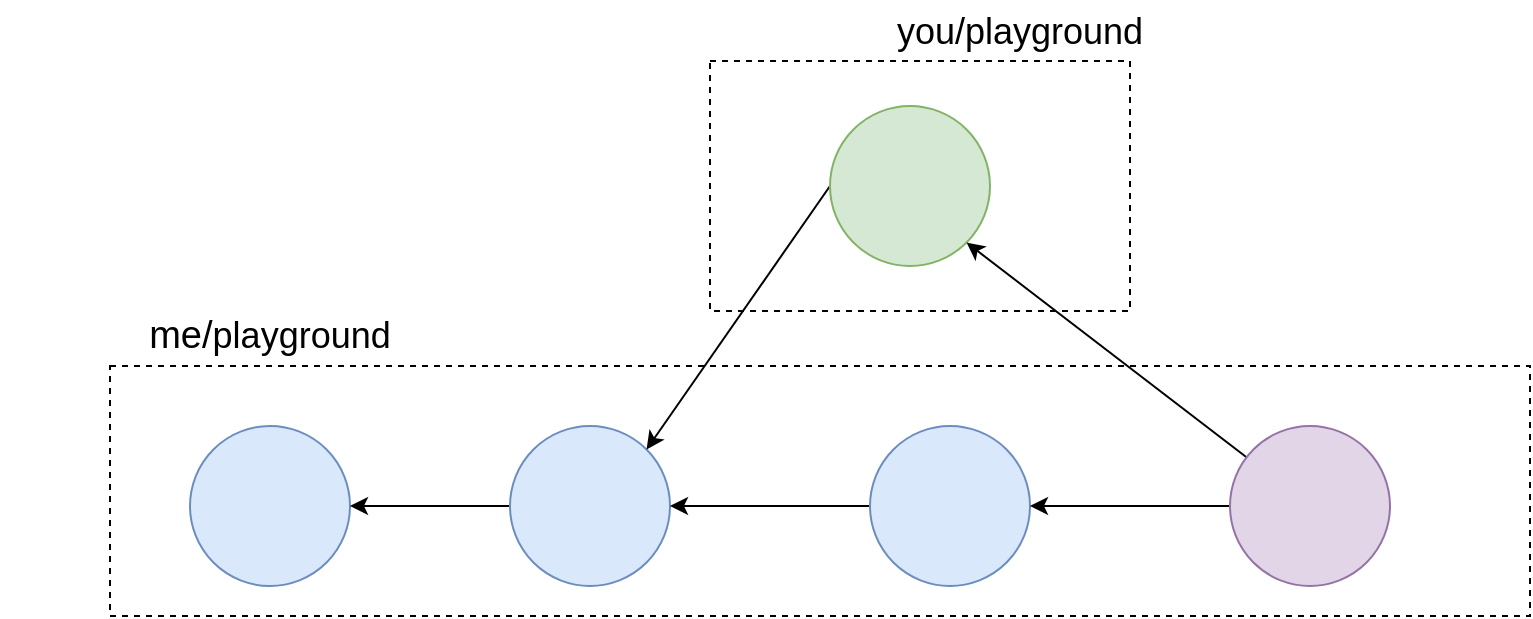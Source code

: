 <mxfile version="20.2.2"><diagram id="kb9EcjQl1sW5OqBXgmLj" name="Page-1"><mxGraphModel dx="2916" dy="1155" grid="1" gridSize="10" guides="1" tooltips="1" connect="1" arrows="1" fold="1" page="1" pageScale="1" pageWidth="850" pageHeight="1100" math="0" shadow="0"><root><mxCell id="0"/><mxCell id="1" parent="0"/><mxCell id="6GQCKJDHHxpfS9qpd98--16" value="" style="rounded=0;whiteSpace=wrap;html=1;dashed=1;fillColor=none;" parent="1" vertex="1"><mxGeometry x="340" y="117.5" width="210" height="125" as="geometry"/></mxCell><mxCell id="6GQCKJDHHxpfS9qpd98--9" value="" style="rounded=0;whiteSpace=wrap;html=1;dashed=1;fillColor=none;" parent="1" vertex="1"><mxGeometry x="40" y="270" width="710" height="125" as="geometry"/></mxCell><mxCell id="6GQCKJDHHxpfS9qpd98--1" value="" style="ellipse;whiteSpace=wrap;html=1;aspect=fixed;fillColor=#dae8fc;strokeColor=#6c8ebf;" parent="1" vertex="1"><mxGeometry x="80" y="300" width="80" height="80" as="geometry"/></mxCell><mxCell id="6GQCKJDHHxpfS9qpd98--4" style="edgeStyle=orthogonalEdgeStyle;rounded=0;orthogonalLoop=1;jettySize=auto;html=1;exitX=0;exitY=0.5;exitDx=0;exitDy=0;entryX=1;entryY=0.5;entryDx=0;entryDy=0;" parent="1" source="6GQCKJDHHxpfS9qpd98--2" target="6GQCKJDHHxpfS9qpd98--1" edge="1"><mxGeometry relative="1" as="geometry"/></mxCell><mxCell id="6GQCKJDHHxpfS9qpd98--2" value="" style="ellipse;whiteSpace=wrap;html=1;aspect=fixed;fillColor=#dae8fc;strokeColor=#6c8ebf;" parent="1" vertex="1"><mxGeometry x="240" y="300" width="80" height="80" as="geometry"/></mxCell><mxCell id="6GQCKJDHHxpfS9qpd98--5" style="edgeStyle=orthogonalEdgeStyle;rounded=0;orthogonalLoop=1;jettySize=auto;html=1;exitX=0;exitY=0.5;exitDx=0;exitDy=0;" parent="1" source="6GQCKJDHHxpfS9qpd98--3" target="6GQCKJDHHxpfS9qpd98--2" edge="1"><mxGeometry relative="1" as="geometry"/></mxCell><mxCell id="6GQCKJDHHxpfS9qpd98--3" value="" style="ellipse;whiteSpace=wrap;html=1;aspect=fixed;fillColor=#dae8fc;strokeColor=#6c8ebf;" parent="1" vertex="1"><mxGeometry x="420" y="300" width="80" height="80" as="geometry"/></mxCell><mxCell id="6GQCKJDHHxpfS9qpd98--7" style="rounded=0;orthogonalLoop=1;jettySize=auto;html=1;exitX=0;exitY=0.5;exitDx=0;exitDy=0;entryX=1;entryY=0;entryDx=0;entryDy=0;" parent="1" source="6GQCKJDHHxpfS9qpd98--6" target="6GQCKJDHHxpfS9qpd98--2" edge="1"><mxGeometry relative="1" as="geometry"/></mxCell><mxCell id="6GQCKJDHHxpfS9qpd98--6" value="" style="ellipse;whiteSpace=wrap;html=1;aspect=fixed;fillColor=#d5e8d4;strokeColor=#82b366;" parent="1" vertex="1"><mxGeometry x="400" y="140" width="80" height="80" as="geometry"/></mxCell><mxCell id="6GQCKJDHHxpfS9qpd98--17" value="&lt;font style=&quot;font-size: 18px;&quot;&gt;you/playground&lt;/font&gt;" style="text;html=1;strokeColor=none;fillColor=none;align=center;verticalAlign=middle;whiteSpace=wrap;rounded=0;" parent="1" vertex="1"><mxGeometry x="360" y="87.5" width="270" height="30" as="geometry"/></mxCell><mxCell id="6GQCKJDHHxpfS9qpd98--18" value="&lt;font style=&quot;font-size: 19px;&quot;&gt;me/&lt;/font&gt;&lt;font style=&quot;font-size: 18px;&quot;&gt;playground&lt;/font&gt;" style="text;html=1;strokeColor=none;fillColor=none;align=center;verticalAlign=middle;whiteSpace=wrap;rounded=0;" parent="1" vertex="1"><mxGeometry x="-15" y="240" width="270" height="30" as="geometry"/></mxCell><mxCell id="wcVHJe8dZUVD4Iw4JHLJ-3" style="edgeStyle=orthogonalEdgeStyle;rounded=0;orthogonalLoop=1;jettySize=auto;html=1;" edge="1" parent="1" source="wcVHJe8dZUVD4Iw4JHLJ-2" target="6GQCKJDHHxpfS9qpd98--3"><mxGeometry relative="1" as="geometry"/></mxCell><mxCell id="wcVHJe8dZUVD4Iw4JHLJ-4" style="rounded=0;orthogonalLoop=1;jettySize=auto;html=1;entryX=1;entryY=1;entryDx=0;entryDy=0;" edge="1" parent="1" source="wcVHJe8dZUVD4Iw4JHLJ-2" target="6GQCKJDHHxpfS9qpd98--6"><mxGeometry relative="1" as="geometry"/></mxCell><mxCell id="wcVHJe8dZUVD4Iw4JHLJ-2" value="" style="ellipse;whiteSpace=wrap;html=1;aspect=fixed;fillColor=#e1d5e7;strokeColor=#9673a6;" vertex="1" parent="1"><mxGeometry x="600" y="300" width="80" height="80" as="geometry"/></mxCell></root></mxGraphModel></diagram></mxfile>